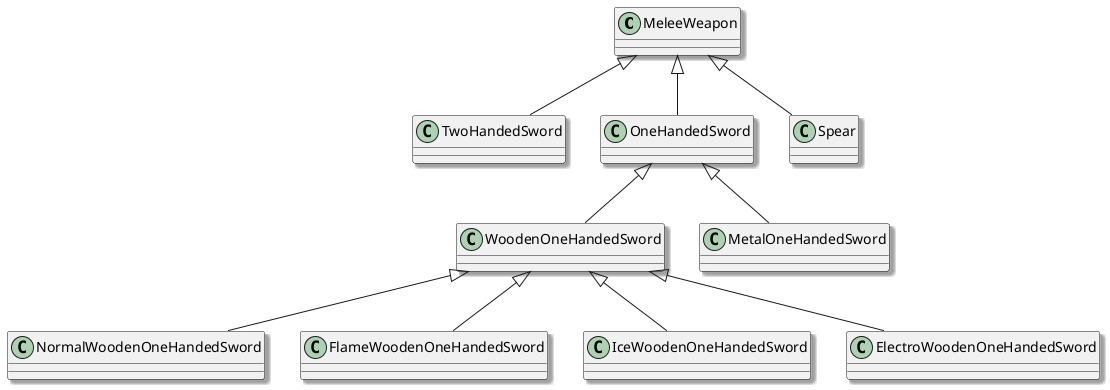 @startuml

skinparam shadowing true

class MeleeWeapon {
}

MeleeWeapon <|-- TwoHandedSword
MeleeWeapon <|-- OneHandedSword
MeleeWeapon <|-- Spear

OneHandedSword <|-- WoodenOneHandedSword
OneHandedSword <|-- MetalOneHandedSword

WoodenOneHandedSword <|-- NormalWoodenOneHandedSword
WoodenOneHandedSword <|-- FlameWoodenOneHandedSword
WoodenOneHandedSword <|-- IceWoodenOneHandedSword
WoodenOneHandedSword <|-- ElectroWoodenOneHandedSword

' MetalOneHandedSword <|-- NormalMetalOneHandedSword
' MetalOneHandedSword <|-- FlameMetalOneHandedSword
' MetalOneHandedSword <|-- IceMetalOneHandedSword
' MetalOneHandedSword <|-- ElectroMetalOneHandedSword

@enduml
